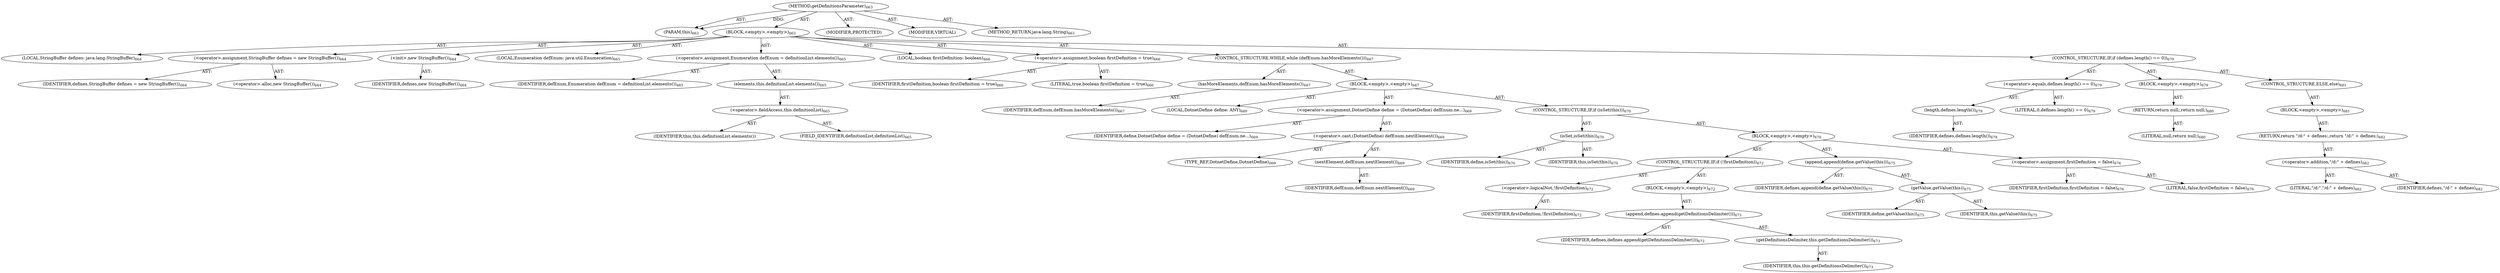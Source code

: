digraph "getDefinitionsParameter" {  
"111669149734" [label = <(METHOD,getDefinitionsParameter)<SUB>663</SUB>> ]
"115964117002" [label = <(PARAM,this)<SUB>663</SUB>> ]
"25769803833" [label = <(BLOCK,&lt;empty&gt;,&lt;empty&gt;)<SUB>663</SUB>> ]
"94489280516" [label = <(LOCAL,StringBuffer defines: java.lang.StringBuffer)<SUB>664</SUB>> ]
"30064771245" [label = <(&lt;operator&gt;.assignment,StringBuffer defines = new StringBuffer())<SUB>664</SUB>> ]
"68719476883" [label = <(IDENTIFIER,defines,StringBuffer defines = new StringBuffer())<SUB>664</SUB>> ]
"30064771246" [label = <(&lt;operator&gt;.alloc,new StringBuffer())<SUB>664</SUB>> ]
"30064771247" [label = <(&lt;init&gt;,new StringBuffer())<SUB>664</SUB>> ]
"68719476884" [label = <(IDENTIFIER,defines,new StringBuffer())<SUB>664</SUB>> ]
"94489280517" [label = <(LOCAL,Enumeration defEnum: java.util.Enumeration)<SUB>665</SUB>> ]
"30064771248" [label = <(&lt;operator&gt;.assignment,Enumeration defEnum = definitionList.elements())<SUB>665</SUB>> ]
"68719476885" [label = <(IDENTIFIER,defEnum,Enumeration defEnum = definitionList.elements())<SUB>665</SUB>> ]
"30064771249" [label = <(elements,this.definitionList.elements())<SUB>665</SUB>> ]
"30064771250" [label = <(&lt;operator&gt;.fieldAccess,this.definitionList)<SUB>665</SUB>> ]
"68719476886" [label = <(IDENTIFIER,this,this.definitionList.elements())> ]
"55834574918" [label = <(FIELD_IDENTIFIER,definitionList,definitionList)<SUB>665</SUB>> ]
"94489280518" [label = <(LOCAL,boolean firstDefinition: boolean)<SUB>666</SUB>> ]
"30064771251" [label = <(&lt;operator&gt;.assignment,boolean firstDefinition = true)<SUB>666</SUB>> ]
"68719476887" [label = <(IDENTIFIER,firstDefinition,boolean firstDefinition = true)<SUB>666</SUB>> ]
"90194313271" [label = <(LITERAL,true,boolean firstDefinition = true)<SUB>666</SUB>> ]
"47244640273" [label = <(CONTROL_STRUCTURE,WHILE,while (defEnum.hasMoreElements()))<SUB>667</SUB>> ]
"30064771252" [label = <(hasMoreElements,defEnum.hasMoreElements())<SUB>667</SUB>> ]
"68719476888" [label = <(IDENTIFIER,defEnum,defEnum.hasMoreElements())<SUB>667</SUB>> ]
"25769803834" [label = <(BLOCK,&lt;empty&gt;,&lt;empty&gt;)<SUB>667</SUB>> ]
"94489280519" [label = <(LOCAL,DotnetDefine define: ANY)<SUB>669</SUB>> ]
"30064771253" [label = <(&lt;operator&gt;.assignment,DotnetDefine define = (DotnetDefine) defEnum.ne...)<SUB>669</SUB>> ]
"68719476889" [label = <(IDENTIFIER,define,DotnetDefine define = (DotnetDefine) defEnum.ne...)<SUB>669</SUB>> ]
"30064771254" [label = <(&lt;operator&gt;.cast,(DotnetDefine) defEnum.nextElement())<SUB>669</SUB>> ]
"180388626434" [label = <(TYPE_REF,DotnetDefine,DotnetDefine)<SUB>669</SUB>> ]
"30064771255" [label = <(nextElement,defEnum.nextElement())<SUB>669</SUB>> ]
"68719476890" [label = <(IDENTIFIER,defEnum,defEnum.nextElement())<SUB>669</SUB>> ]
"47244640274" [label = <(CONTROL_STRUCTURE,IF,if (isSet(this)))<SUB>670</SUB>> ]
"30064771256" [label = <(isSet,isSet(this))<SUB>670</SUB>> ]
"68719476891" [label = <(IDENTIFIER,define,isSet(this))<SUB>670</SUB>> ]
"68719476746" [label = <(IDENTIFIER,this,isSet(this))<SUB>670</SUB>> ]
"25769803835" [label = <(BLOCK,&lt;empty&gt;,&lt;empty&gt;)<SUB>670</SUB>> ]
"47244640275" [label = <(CONTROL_STRUCTURE,IF,if (!firstDefinition))<SUB>672</SUB>> ]
"30064771257" [label = <(&lt;operator&gt;.logicalNot,!firstDefinition)<SUB>672</SUB>> ]
"68719476892" [label = <(IDENTIFIER,firstDefinition,!firstDefinition)<SUB>672</SUB>> ]
"25769803836" [label = <(BLOCK,&lt;empty&gt;,&lt;empty&gt;)<SUB>672</SUB>> ]
"30064771258" [label = <(append,defines.append(getDefinitionsDelimiter()))<SUB>673</SUB>> ]
"68719476893" [label = <(IDENTIFIER,defines,defines.append(getDefinitionsDelimiter()))<SUB>673</SUB>> ]
"30064771259" [label = <(getDefinitionsDelimiter,this.getDefinitionsDelimiter())<SUB>673</SUB>> ]
"68719476747" [label = <(IDENTIFIER,this,this.getDefinitionsDelimiter())<SUB>673</SUB>> ]
"30064771260" [label = <(append,append(define.getValue(this)))<SUB>675</SUB>> ]
"68719476894" [label = <(IDENTIFIER,defines,append(define.getValue(this)))<SUB>675</SUB>> ]
"30064771261" [label = <(getValue,getValue(this))<SUB>675</SUB>> ]
"68719476895" [label = <(IDENTIFIER,define,getValue(this))<SUB>675</SUB>> ]
"68719476748" [label = <(IDENTIFIER,this,getValue(this))<SUB>675</SUB>> ]
"30064771262" [label = <(&lt;operator&gt;.assignment,firstDefinition = false)<SUB>676</SUB>> ]
"68719476896" [label = <(IDENTIFIER,firstDefinition,firstDefinition = false)<SUB>676</SUB>> ]
"90194313272" [label = <(LITERAL,false,firstDefinition = false)<SUB>676</SUB>> ]
"47244640276" [label = <(CONTROL_STRUCTURE,IF,if (defines.length() == 0))<SUB>679</SUB>> ]
"30064771263" [label = <(&lt;operator&gt;.equals,defines.length() == 0)<SUB>679</SUB>> ]
"30064771264" [label = <(length,defines.length())<SUB>679</SUB>> ]
"68719476897" [label = <(IDENTIFIER,defines,defines.length())<SUB>679</SUB>> ]
"90194313273" [label = <(LITERAL,0,defines.length() == 0)<SUB>679</SUB>> ]
"25769803837" [label = <(BLOCK,&lt;empty&gt;,&lt;empty&gt;)<SUB>679</SUB>> ]
"146028888092" [label = <(RETURN,return null;,return null;)<SUB>680</SUB>> ]
"90194313274" [label = <(LITERAL,null,return null;)<SUB>680</SUB>> ]
"47244640277" [label = <(CONTROL_STRUCTURE,ELSE,else)<SUB>681</SUB>> ]
"25769803838" [label = <(BLOCK,&lt;empty&gt;,&lt;empty&gt;)<SUB>681</SUB>> ]
"146028888093" [label = <(RETURN,return &quot;/d:&quot; + defines;,return &quot;/d:&quot; + defines;)<SUB>682</SUB>> ]
"30064771265" [label = <(&lt;operator&gt;.addition,&quot;/d:&quot; + defines)<SUB>682</SUB>> ]
"90194313275" [label = <(LITERAL,&quot;/d:&quot;,&quot;/d:&quot; + defines)<SUB>682</SUB>> ]
"68719476898" [label = <(IDENTIFIER,defines,&quot;/d:&quot; + defines)<SUB>682</SUB>> ]
"133143986275" [label = <(MODIFIER,PROTECTED)> ]
"133143986276" [label = <(MODIFIER,VIRTUAL)> ]
"128849018918" [label = <(METHOD_RETURN,java.lang.String)<SUB>663</SUB>> ]
  "111669149734" -> "115964117002"  [ label = "AST: "] 
  "111669149734" -> "25769803833"  [ label = "AST: "] 
  "111669149734" -> "133143986275"  [ label = "AST: "] 
  "111669149734" -> "133143986276"  [ label = "AST: "] 
  "111669149734" -> "128849018918"  [ label = "AST: "] 
  "25769803833" -> "94489280516"  [ label = "AST: "] 
  "25769803833" -> "30064771245"  [ label = "AST: "] 
  "25769803833" -> "30064771247"  [ label = "AST: "] 
  "25769803833" -> "94489280517"  [ label = "AST: "] 
  "25769803833" -> "30064771248"  [ label = "AST: "] 
  "25769803833" -> "94489280518"  [ label = "AST: "] 
  "25769803833" -> "30064771251"  [ label = "AST: "] 
  "25769803833" -> "47244640273"  [ label = "AST: "] 
  "25769803833" -> "47244640276"  [ label = "AST: "] 
  "30064771245" -> "68719476883"  [ label = "AST: "] 
  "30064771245" -> "30064771246"  [ label = "AST: "] 
  "30064771247" -> "68719476884"  [ label = "AST: "] 
  "30064771248" -> "68719476885"  [ label = "AST: "] 
  "30064771248" -> "30064771249"  [ label = "AST: "] 
  "30064771249" -> "30064771250"  [ label = "AST: "] 
  "30064771250" -> "68719476886"  [ label = "AST: "] 
  "30064771250" -> "55834574918"  [ label = "AST: "] 
  "30064771251" -> "68719476887"  [ label = "AST: "] 
  "30064771251" -> "90194313271"  [ label = "AST: "] 
  "47244640273" -> "30064771252"  [ label = "AST: "] 
  "47244640273" -> "25769803834"  [ label = "AST: "] 
  "30064771252" -> "68719476888"  [ label = "AST: "] 
  "25769803834" -> "94489280519"  [ label = "AST: "] 
  "25769803834" -> "30064771253"  [ label = "AST: "] 
  "25769803834" -> "47244640274"  [ label = "AST: "] 
  "30064771253" -> "68719476889"  [ label = "AST: "] 
  "30064771253" -> "30064771254"  [ label = "AST: "] 
  "30064771254" -> "180388626434"  [ label = "AST: "] 
  "30064771254" -> "30064771255"  [ label = "AST: "] 
  "30064771255" -> "68719476890"  [ label = "AST: "] 
  "47244640274" -> "30064771256"  [ label = "AST: "] 
  "47244640274" -> "25769803835"  [ label = "AST: "] 
  "30064771256" -> "68719476891"  [ label = "AST: "] 
  "30064771256" -> "68719476746"  [ label = "AST: "] 
  "25769803835" -> "47244640275"  [ label = "AST: "] 
  "25769803835" -> "30064771260"  [ label = "AST: "] 
  "25769803835" -> "30064771262"  [ label = "AST: "] 
  "47244640275" -> "30064771257"  [ label = "AST: "] 
  "47244640275" -> "25769803836"  [ label = "AST: "] 
  "30064771257" -> "68719476892"  [ label = "AST: "] 
  "25769803836" -> "30064771258"  [ label = "AST: "] 
  "30064771258" -> "68719476893"  [ label = "AST: "] 
  "30064771258" -> "30064771259"  [ label = "AST: "] 
  "30064771259" -> "68719476747"  [ label = "AST: "] 
  "30064771260" -> "68719476894"  [ label = "AST: "] 
  "30064771260" -> "30064771261"  [ label = "AST: "] 
  "30064771261" -> "68719476895"  [ label = "AST: "] 
  "30064771261" -> "68719476748"  [ label = "AST: "] 
  "30064771262" -> "68719476896"  [ label = "AST: "] 
  "30064771262" -> "90194313272"  [ label = "AST: "] 
  "47244640276" -> "30064771263"  [ label = "AST: "] 
  "47244640276" -> "25769803837"  [ label = "AST: "] 
  "47244640276" -> "47244640277"  [ label = "AST: "] 
  "30064771263" -> "30064771264"  [ label = "AST: "] 
  "30064771263" -> "90194313273"  [ label = "AST: "] 
  "30064771264" -> "68719476897"  [ label = "AST: "] 
  "25769803837" -> "146028888092"  [ label = "AST: "] 
  "146028888092" -> "90194313274"  [ label = "AST: "] 
  "47244640277" -> "25769803838"  [ label = "AST: "] 
  "25769803838" -> "146028888093"  [ label = "AST: "] 
  "146028888093" -> "30064771265"  [ label = "AST: "] 
  "30064771265" -> "90194313275"  [ label = "AST: "] 
  "30064771265" -> "68719476898"  [ label = "AST: "] 
  "111669149734" -> "115964117002"  [ label = "DDG: "] 
}
